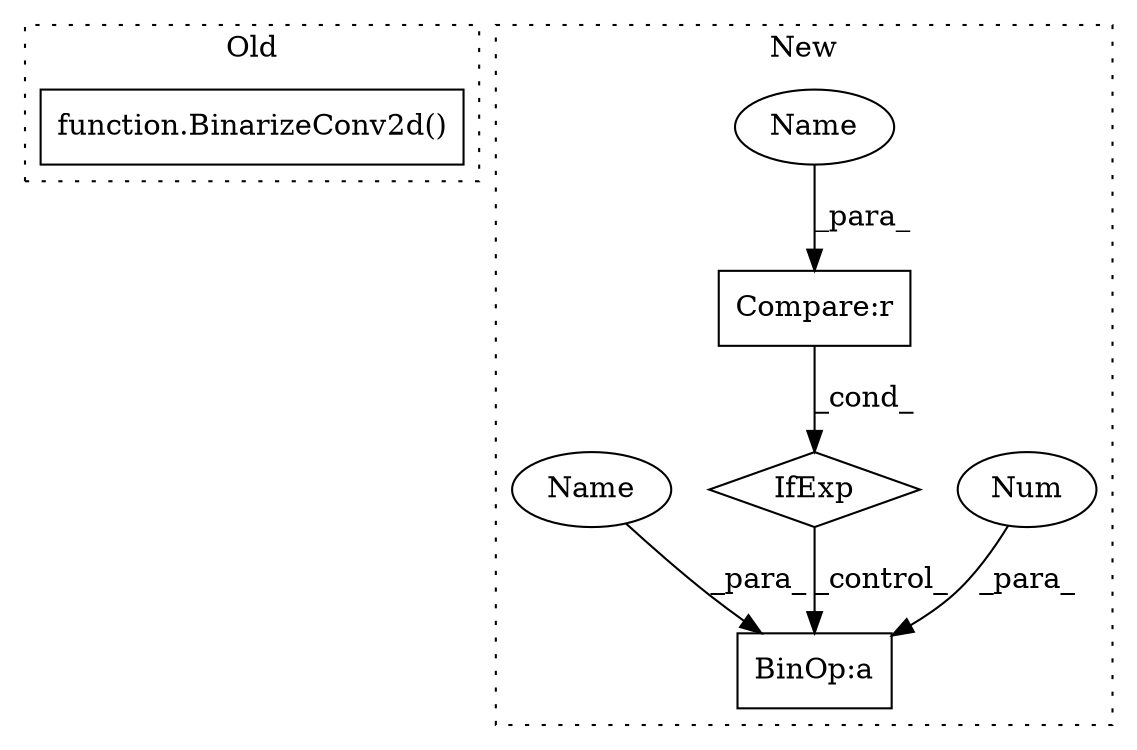 digraph G {
subgraph cluster0 {
1 [label="function.BinarizeConv2d()" a="75" s="2495,2544" l="15,43" shape="box"];
label = "Old";
style="dotted";
}
subgraph cluster1 {
2 [label="IfExp" a="51" s="1984,2022" l="4,6" shape="diamond"];
3 [label="BinOp:a" a="82" s="2034" l="4" shape="box"];
4 [label="Compare:r" a="40" s="1988" l="34" shape="box"];
5 [label="Num" a="76" s="2038" l="1" shape="ellipse"];
6 [label="Name" a="87" s="1988" l="6" shape="ellipse"];
7 [label="Name" a="87" s="2028" l="6" shape="ellipse"];
label = "New";
style="dotted";
}
2 -> 3 [label="_control_"];
4 -> 2 [label="_cond_"];
5 -> 3 [label="_para_"];
6 -> 4 [label="_para_"];
7 -> 3 [label="_para_"];
}